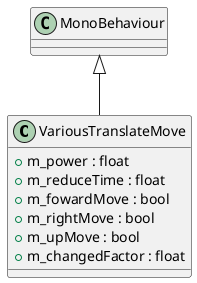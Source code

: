 @startuml
class VariousTranslateMove {
    + m_power : float
    + m_reduceTime : float
    + m_fowardMove : bool
    + m_rightMove : bool
    + m_upMove : bool
    + m_changedFactor : float
}
MonoBehaviour <|-- VariousTranslateMove
@enduml
